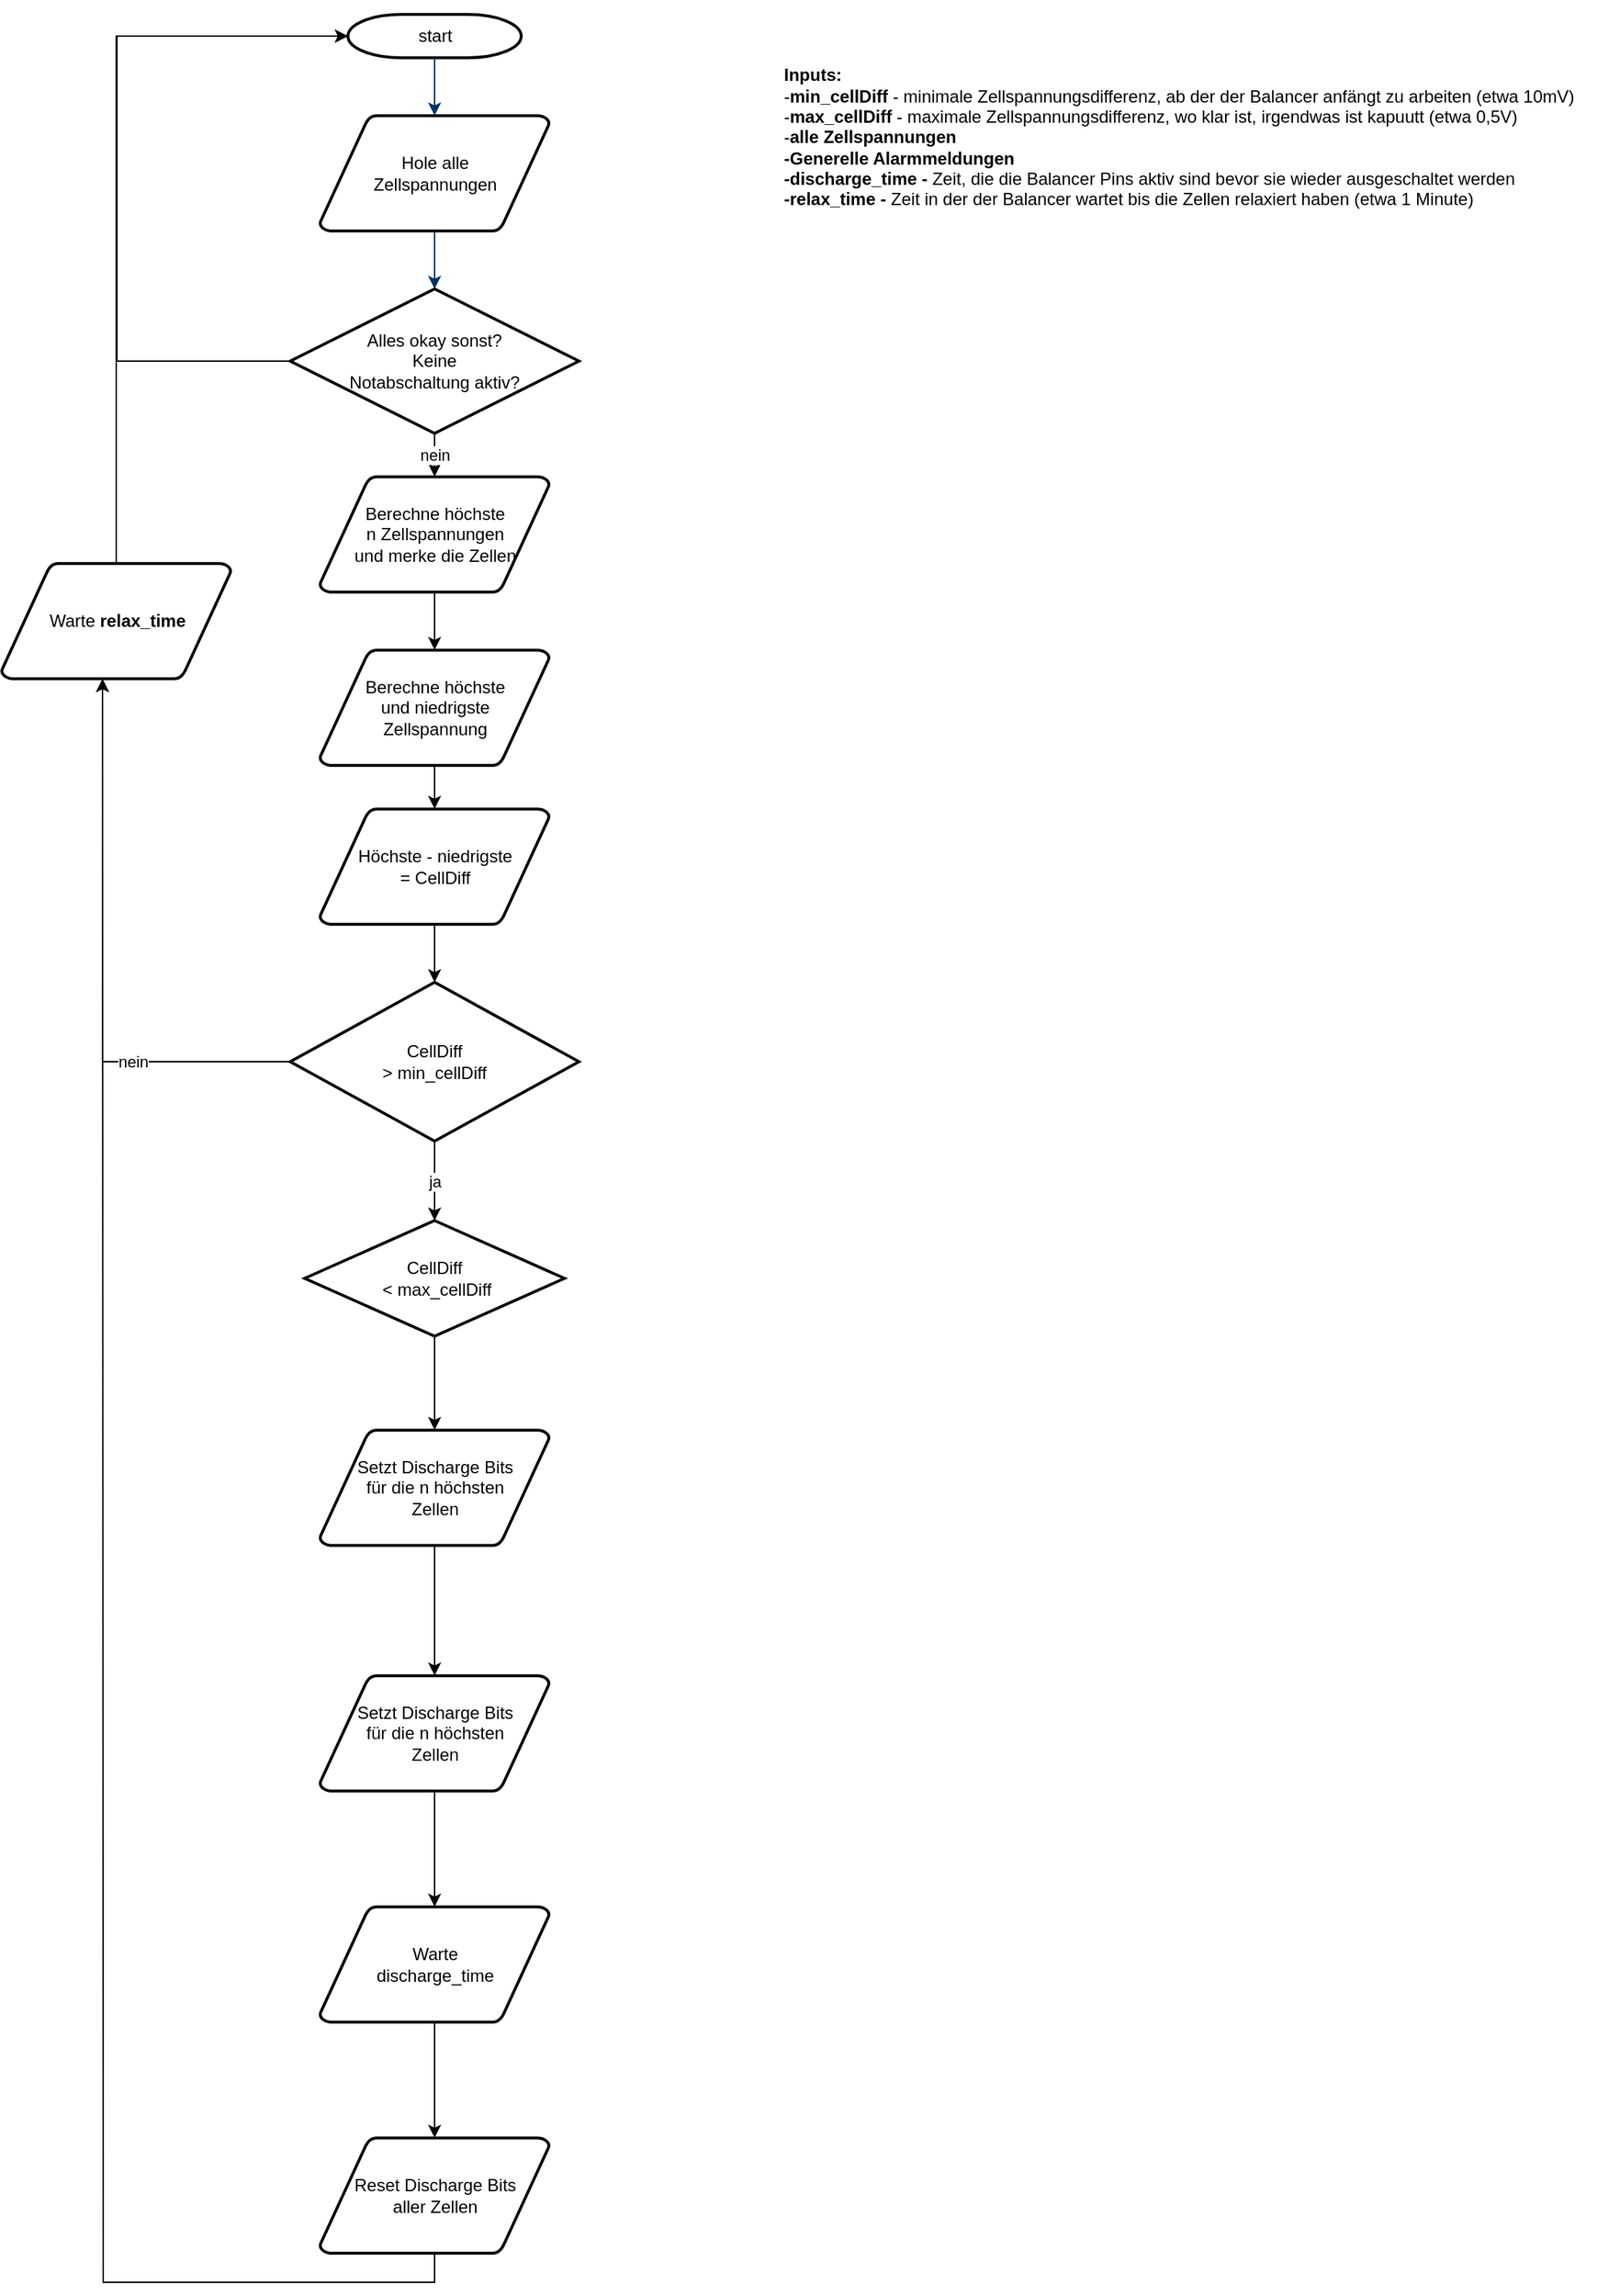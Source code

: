 <mxfile version="15.3.0" type="github">
  <diagram id="6a731a19-8d31-9384-78a2-239565b7b9f0" name="Page-1">
    <mxGraphModel dx="1422" dy="752" grid="1" gridSize="10" guides="1" tooltips="1" connect="1" arrows="1" fold="1" page="1" pageScale="1" pageWidth="1169" pageHeight="827" background="none" math="0" shadow="0">
      <root>
        <mxCell id="0" />
        <mxCell id="1" parent="0" />
        <mxCell id="2" value="start" style="shape=mxgraph.flowchart.terminator;strokeWidth=2;gradientColor=none;gradientDirection=north;fontStyle=0;html=1;" parent="1" vertex="1">
          <mxGeometry x="260" y="60" width="120" height="30" as="geometry" />
        </mxCell>
        <mxCell id="3" value="&lt;div&gt;Hole alle &lt;br&gt;&lt;/div&gt;&lt;div&gt;Zellspannungen&lt;/div&gt;" style="shape=mxgraph.flowchart.data;strokeWidth=2;gradientColor=none;gradientDirection=north;fontStyle=0;html=1;" parent="1" vertex="1">
          <mxGeometry x="240.5" y="130" width="159" height="80" as="geometry" />
        </mxCell>
        <mxCell id="7" style="fontStyle=1;strokeColor=#003366;strokeWidth=1;html=1;" parent="1" source="2" target="3" edge="1">
          <mxGeometry relative="1" as="geometry" />
        </mxCell>
        <mxCell id="8" style="fontStyle=1;strokeColor=#003366;strokeWidth=1;html=1;" parent="1" source="3" edge="1">
          <mxGeometry relative="1" as="geometry">
            <mxPoint x="320" y="250" as="targetPoint" />
          </mxGeometry>
        </mxCell>
        <mxCell id="As8NUsJZpkAplVv55lTX-58" value="nein" style="edgeStyle=orthogonalEdgeStyle;rounded=0;orthogonalLoop=1;jettySize=auto;html=1;" parent="1" source="As8NUsJZpkAplVv55lTX-55" target="As8NUsJZpkAplVv55lTX-57" edge="1">
          <mxGeometry relative="1" as="geometry" />
        </mxCell>
        <mxCell id="77T18frlUKOqGSXx3T2g-36" style="edgeStyle=orthogonalEdgeStyle;rounded=0;orthogonalLoop=1;jettySize=auto;html=1;exitX=0;exitY=0.5;exitDx=0;exitDy=0;exitPerimeter=0;entryX=0;entryY=0.5;entryDx=0;entryDy=0;entryPerimeter=0;" parent="1" source="As8NUsJZpkAplVv55lTX-55" target="2" edge="1">
          <mxGeometry relative="1" as="geometry">
            <Array as="points">
              <mxPoint x="100" y="300" />
              <mxPoint x="100" y="75" />
            </Array>
          </mxGeometry>
        </mxCell>
        <mxCell id="As8NUsJZpkAplVv55lTX-55" value="Alles okay sonst?&lt;br&gt;&lt;div&gt;Keine &lt;br&gt;&lt;/div&gt;&lt;div&gt;Notabschaltung aktiv?&lt;/div&gt;" style="strokeWidth=2;html=1;shape=mxgraph.flowchart.decision;whiteSpace=wrap;" parent="1" vertex="1">
          <mxGeometry x="220" y="250" width="200" height="100" as="geometry" />
        </mxCell>
        <mxCell id="As8NUsJZpkAplVv55lTX-60" value="" style="edgeStyle=orthogonalEdgeStyle;rounded=0;orthogonalLoop=1;jettySize=auto;html=1;" parent="1" source="As8NUsJZpkAplVv55lTX-57" target="As8NUsJZpkAplVv55lTX-59" edge="1">
          <mxGeometry relative="1" as="geometry" />
        </mxCell>
        <mxCell id="As8NUsJZpkAplVv55lTX-57" value="&lt;div&gt;Berechne höchste&lt;/div&gt;&lt;div&gt; n Zellspannungen&lt;/div&gt;&lt;div&gt;und merke die Zellen&lt;br&gt;&lt;/div&gt;" style="shape=mxgraph.flowchart.data;strokeWidth=2;gradientColor=none;gradientDirection=north;fontStyle=0;html=1;" parent="1" vertex="1">
          <mxGeometry x="240.5" y="380" width="159" height="80" as="geometry" />
        </mxCell>
        <mxCell id="77T18frlUKOqGSXx3T2g-9" value="" style="edgeStyle=orthogonalEdgeStyle;rounded=0;orthogonalLoop=1;jettySize=auto;html=1;entryX=0.5;entryY=0;entryDx=0;entryDy=0;entryPerimeter=0;" parent="1" source="As8NUsJZpkAplVv55lTX-59" target="Qxgk9tP6GJtS6y6YZx59-8" edge="1">
          <mxGeometry relative="1" as="geometry">
            <mxPoint x="520" y="570" as="targetPoint" />
            <Array as="points" />
          </mxGeometry>
        </mxCell>
        <mxCell id="As8NUsJZpkAplVv55lTX-59" value="&lt;div&gt;Berechne höchste &lt;br&gt;&lt;/div&gt;&lt;div&gt;und niedrigste&lt;/div&gt;&lt;div&gt; Zellspannung&lt;/div&gt;" style="shape=mxgraph.flowchart.data;strokeWidth=2;gradientColor=none;gradientDirection=north;fontStyle=0;html=1;" parent="1" vertex="1">
          <mxGeometry x="240.5" y="500" width="159" height="80" as="geometry" />
        </mxCell>
        <mxCell id="77T18frlUKOqGSXx3T2g-12" style="edgeStyle=orthogonalEdgeStyle;rounded=0;orthogonalLoop=1;jettySize=auto;html=1;exitX=0;exitY=0.5;exitDx=0;exitDy=0;" parent="1" source="77T18frlUKOqGSXx3T2g-8" edge="1">
          <mxGeometry relative="1" as="geometry">
            <mxPoint x="90" y="520" as="targetPoint" />
            <Array as="points">
              <mxPoint x="90" y="785" />
            </Array>
          </mxGeometry>
        </mxCell>
        <mxCell id="77T18frlUKOqGSXx3T2g-16" value="&lt;div&gt;&lt;br&gt;&lt;/div&gt;" style="edgeLabel;html=1;align=center;verticalAlign=middle;resizable=0;points=[];" parent="77T18frlUKOqGSXx3T2g-12" vertex="1" connectable="0">
          <mxGeometry x="-0.448" y="4" relative="1" as="geometry">
            <mxPoint as="offset" />
          </mxGeometry>
        </mxCell>
        <mxCell id="77T18frlUKOqGSXx3T2g-19" value="nein" style="edgeLabel;html=1;align=center;verticalAlign=middle;resizable=0;points=[];" parent="77T18frlUKOqGSXx3T2g-12" vertex="1" connectable="0">
          <mxGeometry x="-0.448" relative="1" as="geometry">
            <mxPoint as="offset" />
          </mxGeometry>
        </mxCell>
        <mxCell id="77T18frlUKOqGSXx3T2g-21" value="ja" style="edgeStyle=orthogonalEdgeStyle;rounded=0;orthogonalLoop=1;jettySize=auto;html=1;" parent="1" source="77T18frlUKOqGSXx3T2g-8" target="77T18frlUKOqGSXx3T2g-20" edge="1">
          <mxGeometry relative="1" as="geometry" />
        </mxCell>
        <mxCell id="77T18frlUKOqGSXx3T2g-8" value="&lt;div&gt;CellDiff&lt;/div&gt;&lt;div&gt; &amp;gt; min_cellDiff &lt;/div&gt;" style="rhombus;whiteSpace=wrap;html=1;fontStyle=0;strokeWidth=2;gradientDirection=north;" parent="1" vertex="1">
          <mxGeometry x="220" y="730" width="200" height="110" as="geometry" />
        </mxCell>
        <mxCell id="77T18frlUKOqGSXx3T2g-14" style="edgeStyle=orthogonalEdgeStyle;rounded=0;orthogonalLoop=1;jettySize=auto;html=1;exitX=0.5;exitY=0;exitDx=0;exitDy=0;exitPerimeter=0;entryX=0;entryY=0.5;entryDx=0;entryDy=0;entryPerimeter=0;" parent="1" source="77T18frlUKOqGSXx3T2g-13" target="2" edge="1">
          <mxGeometry relative="1" as="geometry" />
        </mxCell>
        <mxCell id="77T18frlUKOqGSXx3T2g-13" value="Warte &lt;b&gt;relax_time&lt;/b&gt;" style="shape=mxgraph.flowchart.data;strokeWidth=2;gradientColor=none;gradientDirection=north;fontStyle=0;html=1;" parent="1" vertex="1">
          <mxGeometry x="20" y="440" width="159" height="80" as="geometry" />
        </mxCell>
        <mxCell id="77T18frlUKOqGSXx3T2g-15" value="&lt;div&gt;&lt;b&gt;Inputs:&lt;/b&gt;&lt;/div&gt;&lt;div&gt;-&lt;b&gt;min_cellDiff&lt;/b&gt; - minimale Zellspannungsdifferenz, ab der der Balancer anfängt zu arbeiten (etwa 10mV)&lt;br&gt;&lt;/div&gt;&lt;div&gt;-&lt;b&gt;max_cellDiff&lt;/b&gt; - maximale Zellspannungsdifferenz, wo klar ist, irgendwas ist kapuutt (etwa 0,5V)&lt;/div&gt;&lt;div&gt;-&lt;b&gt;alle Zellspannungen&lt;/b&gt;&lt;/div&gt;&lt;div&gt;&lt;b&gt;-Generelle Alarmmeldungen&lt;/b&gt;&lt;/div&gt;&lt;div&gt;&lt;b&gt;-discharge_time -&lt;/b&gt; Zeit, die die Balancer Pins aktiv sind bevor sie wieder ausgeschaltet werden&lt;b&gt;&lt;br&gt;&lt;/b&gt;&lt;/div&gt;&lt;div&gt;&lt;b&gt;-relax_time -&lt;/b&gt; Zeit in der der Balancer wartet bis die Zellen relaxiert haben (etwa 1 Minute)&lt;b&gt;&lt;br&gt;&lt;/b&gt;&lt;/div&gt;" style="text;html=1;strokeColor=none;fillColor=none;align=left;verticalAlign=middle;whiteSpace=wrap;rounded=0;" parent="1" vertex="1">
          <mxGeometry x="560" y="50" width="580" height="190" as="geometry" />
        </mxCell>
        <mxCell id="77T18frlUKOqGSXx3T2g-26" value="" style="edgeStyle=orthogonalEdgeStyle;rounded=0;orthogonalLoop=1;jettySize=auto;html=1;" parent="1" source="77T18frlUKOqGSXx3T2g-20" target="77T18frlUKOqGSXx3T2g-25" edge="1">
          <mxGeometry relative="1" as="geometry" />
        </mxCell>
        <mxCell id="77T18frlUKOqGSXx3T2g-20" value="&lt;div&gt;CellDiff&lt;/div&gt;&lt;div&gt;&amp;nbsp;&amp;lt; max_cellDiff &lt;/div&gt;" style="rhombus;whiteSpace=wrap;html=1;fontStyle=0;strokeWidth=2;gradientDirection=north;" parent="1" vertex="1">
          <mxGeometry x="230" y="895" width="180" height="80" as="geometry" />
        </mxCell>
        <mxCell id="77T18frlUKOqGSXx3T2g-28" value="" style="edgeStyle=orthogonalEdgeStyle;rounded=0;orthogonalLoop=1;jettySize=auto;html=1;" parent="1" source="77T18frlUKOqGSXx3T2g-25" edge="1">
          <mxGeometry relative="1" as="geometry">
            <mxPoint x="320" y="1210" as="targetPoint" />
          </mxGeometry>
        </mxCell>
        <mxCell id="77T18frlUKOqGSXx3T2g-25" value="&lt;div&gt;Setzt Discharge Bits&lt;/div&gt;&lt;div&gt;für die n höchsten &lt;br&gt;&lt;/div&gt;&lt;div&gt;Zellen&lt;br&gt;&lt;/div&gt;" style="shape=mxgraph.flowchart.data;strokeWidth=2;gradientColor=none;gradientDirection=north;fontStyle=0;html=1;" parent="1" vertex="1">
          <mxGeometry x="240.5" y="1040" width="159" height="80" as="geometry" />
        </mxCell>
        <mxCell id="77T18frlUKOqGSXx3T2g-31" value="" style="edgeStyle=orthogonalEdgeStyle;rounded=0;orthogonalLoop=1;jettySize=auto;html=1;" parent="1" source="77T18frlUKOqGSXx3T2g-29" target="77T18frlUKOqGSXx3T2g-30" edge="1">
          <mxGeometry relative="1" as="geometry" />
        </mxCell>
        <mxCell id="77T18frlUKOqGSXx3T2g-29" value="&lt;div&gt;Setzt Discharge Bits&lt;/div&gt;&lt;div&gt;für die n höchsten &lt;br&gt;&lt;/div&gt;&lt;div&gt;Zellen&lt;br&gt;&lt;/div&gt;" style="shape=mxgraph.flowchart.data;strokeWidth=2;gradientColor=none;gradientDirection=north;fontStyle=0;html=1;" parent="1" vertex="1">
          <mxGeometry x="240.5" y="1210" width="159" height="80" as="geometry" />
        </mxCell>
        <mxCell id="77T18frlUKOqGSXx3T2g-33" value="" style="edgeStyle=orthogonalEdgeStyle;rounded=0;orthogonalLoop=1;jettySize=auto;html=1;" parent="1" source="77T18frlUKOqGSXx3T2g-30" target="77T18frlUKOqGSXx3T2g-32" edge="1">
          <mxGeometry relative="1" as="geometry" />
        </mxCell>
        <mxCell id="77T18frlUKOqGSXx3T2g-30" value="&lt;div&gt;Warte&lt;/div&gt;&lt;div&gt; discharge_time&lt;/div&gt;" style="shape=mxgraph.flowchart.data;strokeWidth=2;gradientColor=none;gradientDirection=north;fontStyle=0;html=1;" parent="1" vertex="1">
          <mxGeometry x="240.5" y="1370" width="159" height="80" as="geometry" />
        </mxCell>
        <mxCell id="77T18frlUKOqGSXx3T2g-35" style="edgeStyle=orthogonalEdgeStyle;rounded=0;orthogonalLoop=1;jettySize=auto;html=1;exitX=0.5;exitY=1;exitDx=0;exitDy=0;exitPerimeter=0;" parent="1" source="77T18frlUKOqGSXx3T2g-32" edge="1">
          <mxGeometry relative="1" as="geometry">
            <mxPoint x="90" y="520" as="targetPoint" />
          </mxGeometry>
        </mxCell>
        <mxCell id="77T18frlUKOqGSXx3T2g-32" value="&lt;div&gt;Reset Discharge Bits&lt;/div&gt;&lt;div&gt;aller Zellen&lt;br&gt;&lt;/div&gt;" style="shape=mxgraph.flowchart.data;strokeWidth=2;gradientColor=none;gradientDirection=north;fontStyle=0;html=1;" parent="1" vertex="1">
          <mxGeometry x="240.5" y="1530" width="159" height="80" as="geometry" />
        </mxCell>
        <mxCell id="Qxgk9tP6GJtS6y6YZx59-9" value="" style="edgeStyle=orthogonalEdgeStyle;rounded=0;orthogonalLoop=1;jettySize=auto;html=1;" edge="1" parent="1" source="Qxgk9tP6GJtS6y6YZx59-8" target="77T18frlUKOqGSXx3T2g-8">
          <mxGeometry relative="1" as="geometry" />
        </mxCell>
        <mxCell id="Qxgk9tP6GJtS6y6YZx59-8" value="&lt;div&gt;&lt;div&gt;Höchste - niedrigste&lt;/div&gt;&lt;div&gt;= CellDiff&lt;/div&gt;&lt;/div&gt;" style="shape=mxgraph.flowchart.data;strokeWidth=2;gradientColor=none;gradientDirection=north;fontStyle=0;html=1;" vertex="1" parent="1">
          <mxGeometry x="240.5" y="610" width="159" height="80" as="geometry" />
        </mxCell>
      </root>
    </mxGraphModel>
  </diagram>
</mxfile>
